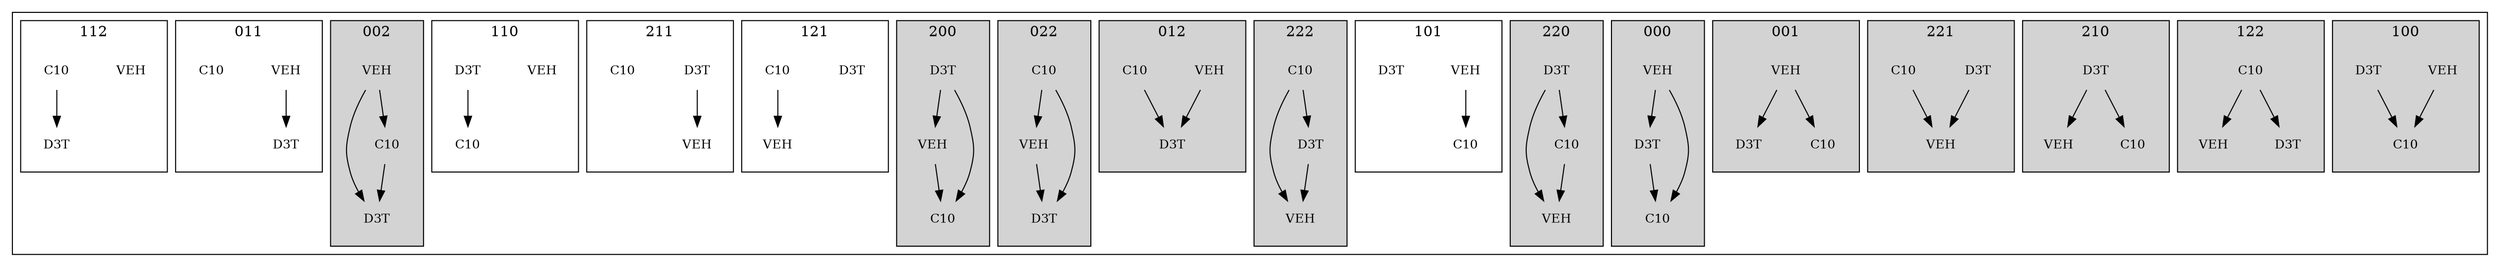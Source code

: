 strict digraph TDAGS {
	labelloc = "t";
	compound = false;
	subgraph cluster_0 {
		subgraph cluster_1 {
			label= "100";
			style = filled;
			node [label= VEH, shape = plaintext, fontsize=12] VEH1;
			node [label= D3T, shape = plaintext, fontsize=12] D3T1;
			node [label= C10, shape = plaintext, fontsize=12] C101;
			VEH1->C101;D3T1->C101;		}
		subgraph cluster_2 {
			label= "122";
			style = filled;
			node [label= VEH, shape = plaintext, fontsize=12] VEH2;
			node [label= D3T, shape = plaintext, fontsize=12] D3T2;
			node [label= C10, shape = plaintext, fontsize=12] C102;
			C102->VEH2;C102->D3T2;		}
		subgraph cluster_3 {
			label= "210";
			style = filled;
			node [label= VEH, shape = plaintext, fontsize=12] VEH3;
			node [label= D3T, shape = plaintext, fontsize=12] D3T3;
			node [label= C10, shape = plaintext, fontsize=12] C103;
			D3T3->VEH3;D3T3->C103;		}
		subgraph cluster_4 {
			label= "221";
			style = filled;
			node [label= VEH, shape = plaintext, fontsize=12] VEH4;
			node [label= D3T, shape = plaintext, fontsize=12] D3T4;
			node [label= C10, shape = plaintext, fontsize=12] C104;
			D3T4->VEH4;C104->VEH4;		}
		subgraph cluster_5 {
			label= "001";
			style = filled;
			node [label= VEH, shape = plaintext, fontsize=12] VEH5;
			node [label= D3T, shape = plaintext, fontsize=12] D3T5;
			node [label= C10, shape = plaintext, fontsize=12] C105;
			VEH5->D3T5;VEH5->C105;		}
		subgraph cluster_6 {
			label= "000";
			style = filled;
			node [label= VEH, shape = plaintext, fontsize=12] VEH6;
			node [label= D3T, shape = plaintext, fontsize=12] D3T6;
			node [label= C10, shape = plaintext, fontsize=12] C106;
			VEH6->D3T6;VEH6->C106;D3T6->C106;		}
		subgraph cluster_7 {
			label= "220";
			style = filled;
			node [label= VEH, shape = plaintext, fontsize=12] VEH7;
			node [label= D3T, shape = plaintext, fontsize=12] D3T7;
			node [label= C10, shape = plaintext, fontsize=12] C107;
			D3T7->VEH7;D3T7->C107;C107->VEH7;		}
		subgraph cluster_8 {
			label= "101";
node [label= VEH, shape = plaintext, fontsize=12] VEH8;
			node [label= D3T, shape = plaintext, fontsize=12] D3T8;
			node [label= C10, shape = plaintext, fontsize=12] C108;
			VEH8->C108;		}
		subgraph cluster_9 {
			label= "222";
			style = filled;
			node [label= VEH, shape = plaintext, fontsize=12] VEH9;
			node [label= D3T, shape = plaintext, fontsize=12] D3T9;
			node [label= C10, shape = plaintext, fontsize=12] C109;
			D3T9->VEH9;C109->VEH9;C109->D3T9;		}
		subgraph cluster_10 {
			label= "012";
			style = filled;
			node [label= VEH, shape = plaintext, fontsize=12] VEH10;
			node [label= D3T, shape = plaintext, fontsize=12] D3T10;
			node [label= C10, shape = plaintext, fontsize=12] C1010;
			VEH10->D3T10;C1010->D3T10;		}
		subgraph cluster_11 {
			label= "022";
			style = filled;
			node [label= VEH, shape = plaintext, fontsize=12] VEH11;
			node [label= D3T, shape = plaintext, fontsize=12] D3T11;
			node [label= C10, shape = plaintext, fontsize=12] C1011;
			VEH11->D3T11;C1011->VEH11;C1011->D3T11;		}
		subgraph cluster_12 {
			label= "200";
			style = filled;
			node [label= VEH, shape = plaintext, fontsize=12] VEH12;
			node [label= D3T, shape = plaintext, fontsize=12] D3T12;
			node [label= C10, shape = plaintext, fontsize=12] C1012;
			VEH12->C1012;D3T12->VEH12;D3T12->C1012;		}
		subgraph cluster_13 {
			label= "121";
node [label= VEH, shape = plaintext, fontsize=12] VEH13;
			node [label= D3T, shape = plaintext, fontsize=12] D3T13;
			node [label= C10, shape = plaintext, fontsize=12] C1013;
			C1013->VEH13;		}
		subgraph cluster_14 {
			label= "211";
node [label= VEH, shape = plaintext, fontsize=12] VEH14;
			node [label= D3T, shape = plaintext, fontsize=12] D3T14;
			node [label= C10, shape = plaintext, fontsize=12] C1014;
			D3T14->VEH14;		}
		subgraph cluster_15 {
			label= "110";
node [label= VEH, shape = plaintext, fontsize=12] VEH15;
			node [label= D3T, shape = plaintext, fontsize=12] D3T15;
			node [label= C10, shape = plaintext, fontsize=12] C1015;
			D3T15->C1015;		}
		subgraph cluster_16 {
			label= "002";
			style = filled;
			node [label= VEH, shape = plaintext, fontsize=12] VEH16;
			node [label= D3T, shape = plaintext, fontsize=12] D3T16;
			node [label= C10, shape = plaintext, fontsize=12] C1016;
			VEH16->D3T16;VEH16->C1016;C1016->D3T16;		}
		subgraph cluster_17 {
			label= "011";
node [label= VEH, shape = plaintext, fontsize=12] VEH17;
			node [label= D3T, shape = plaintext, fontsize=12] D3T17;
			node [label= C10, shape = plaintext, fontsize=12] C1017;
			VEH17->D3T17;		}
		subgraph cluster_18 {
			label= "112";
node [label= VEH, shape = plaintext, fontsize=12] VEH18;
			node [label= D3T, shape = plaintext, fontsize=12] D3T18;
			node [label= C10, shape = plaintext, fontsize=12] C1018;
			C1018->D3T18;		}
}}